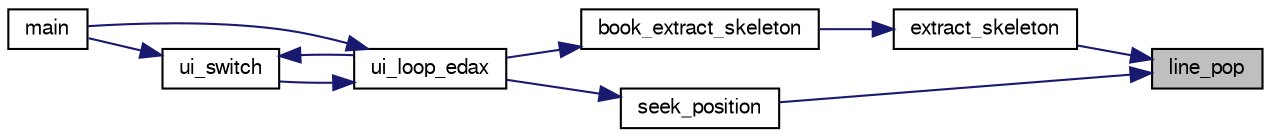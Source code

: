 digraph "line_pop"
{
 // LATEX_PDF_SIZE
  bgcolor="transparent";
  edge [fontname="FreeSans",fontsize="10",labelfontname="FreeSans",labelfontsize="10"];
  node [fontname="FreeSans",fontsize="10",shape=record];
  rankdir="RL";
  Node1 [label="line_pop",height=0.2,width=0.4,color="black", fillcolor="grey75", style="filled", fontcolor="black",tooltip="Remove the last move from a sequence."];
  Node1 -> Node2 [dir="back",color="midnightblue",fontsize="10",style="solid",fontname="FreeSans"];
  Node2 [label="extract_skeleton",height=0.2,width=0.4,color="black",URL="$book_8c.html#a65253e739b9201531bad8dc071d24d11",tooltip="Extract book lines to a game base."];
  Node2 -> Node3 [dir="back",color="midnightblue",fontsize="10",style="solid",fontname="FreeSans"];
  Node3 [label="book_extract_skeleton",height=0.2,width=0.4,color="black",URL="$book_8c.html#acf1637f23cf5986972b991bcad5c20d8",tooltip="Extract book draws to a game base."];
  Node3 -> Node4 [dir="back",color="midnightblue",fontsize="10",style="solid",fontname="FreeSans"];
  Node4 [label="ui_loop_edax",height=0.2,width=0.4,color="black",URL="$edax_8c.html#a2354b96c7688bae32bedb6203d672f50",tooltip="Loop event."];
  Node4 -> Node5 [dir="back",color="midnightblue",fontsize="10",style="solid",fontname="FreeSans"];
  Node5 [label="main",height=0.2,width=0.4,color="black",URL="$main_8c.html#a3c04138a5bfe5d72780bb7e82a18e627",tooltip="edax main function."];
  Node4 -> Node6 [dir="back",color="midnightblue",fontsize="10",style="solid",fontname="FreeSans"];
  Node6 [label="ui_switch",height=0.2,width=0.4,color="black",URL="$ui_8c.html#a4234d6b0fd690186ef0ec2fc2eba2d4d",tooltip="Switch between different User Interface."];
  Node6 -> Node5 [dir="back",color="midnightblue",fontsize="10",style="solid",fontname="FreeSans"];
  Node6 -> Node4 [dir="back",color="midnightblue",fontsize="10",style="solid",fontname="FreeSans"];
  Node1 -> Node7 [dir="back",color="midnightblue",fontsize="10",style="solid",fontname="FreeSans"];
  Node7 [label="seek_position",height=0.2,width=0.4,color="black",URL="$perft_8c.html#a57b8a15d869c73d526108aff1789864a",tooltip="seek a game that reach to a position"];
  Node7 -> Node4 [dir="back",color="midnightblue",fontsize="10",style="solid",fontname="FreeSans"];
}
